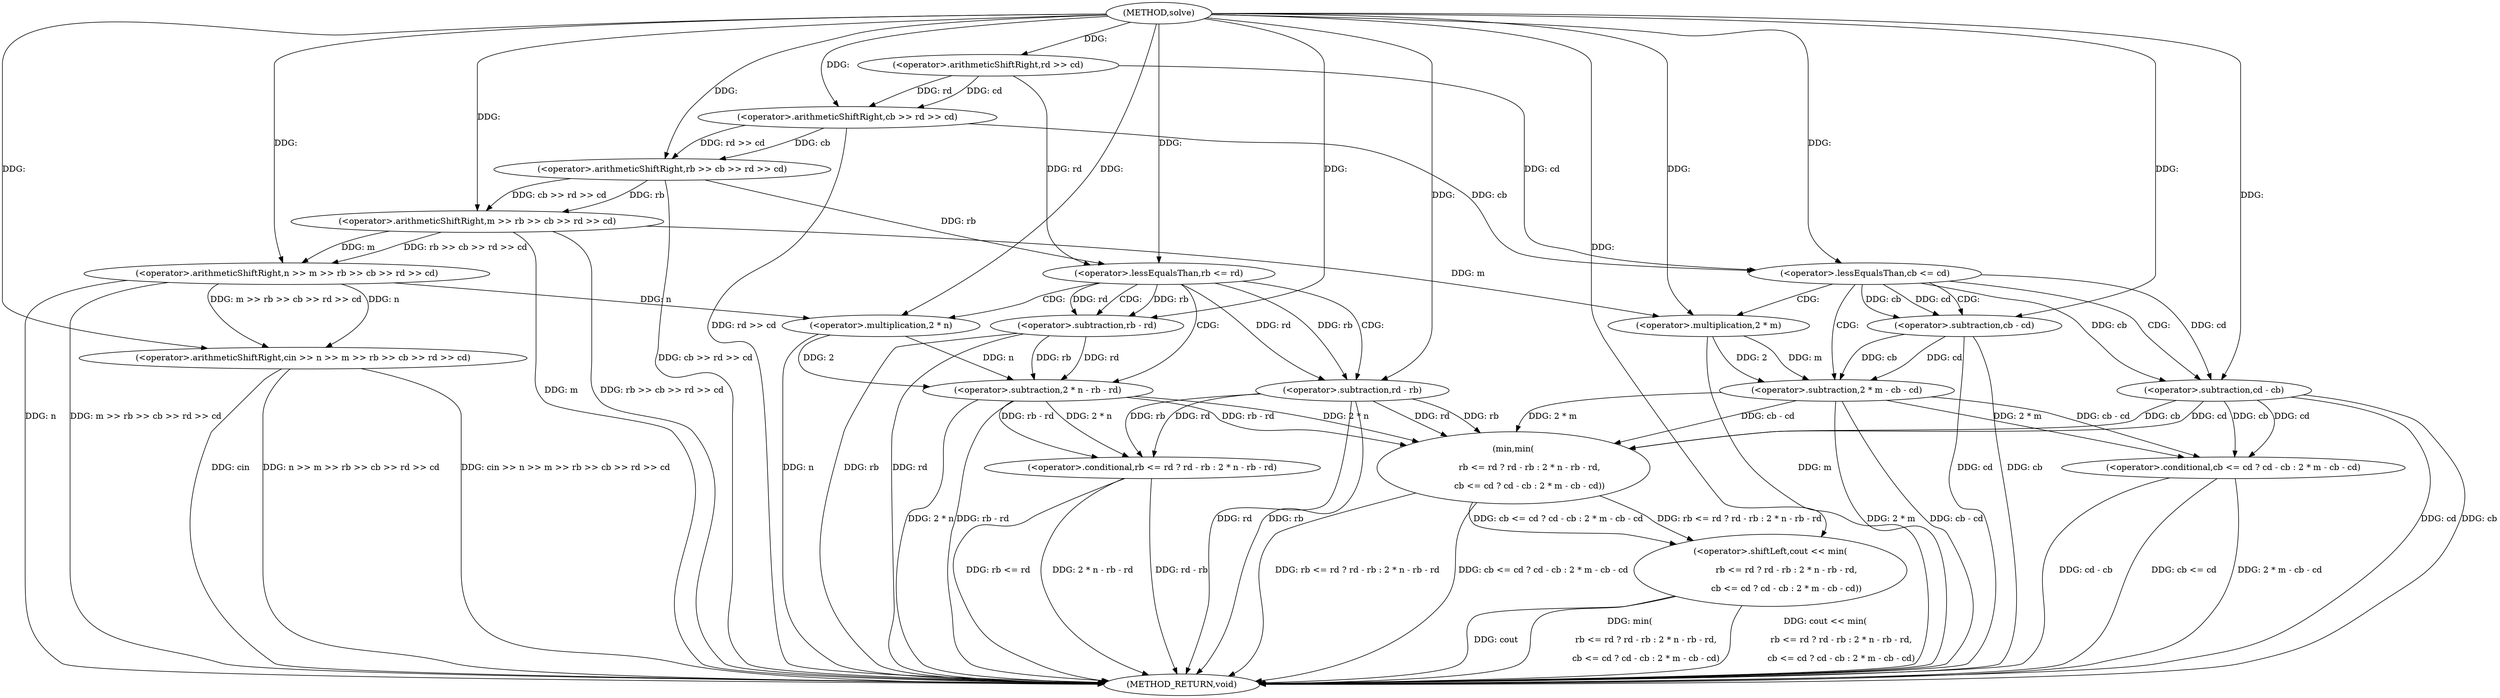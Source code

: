 digraph "solve" {  
"1000250" [label = "(METHOD,solve)" ]
"1000302" [label = "(METHOD_RETURN,void)" ]
"1000258" [label = "(<operator>.arithmeticShiftRight,cin >> n >> m >> rb >> cb >> rd >> cd)" ]
"1000271" [label = "(<operator>.shiftLeft,cout << min(\n            rb <= rd ? rd - rb : 2 * n - rb - rd,\n            cb <= cd ? cd - cb : 2 * m - cb - cd))" ]
"1000260" [label = "(<operator>.arithmeticShiftRight,n >> m >> rb >> cb >> rd >> cd)" ]
"1000273" [label = "(min,min(\n            rb <= rd ? rd - rb : 2 * n - rb - rd,\n            cb <= cd ? cd - cb : 2 * m - cb - cd))" ]
"1000262" [label = "(<operator>.arithmeticShiftRight,m >> rb >> cb >> rd >> cd)" ]
"1000274" [label = "(<operator>.conditional,rb <= rd ? rd - rb : 2 * n - rb - rd)" ]
"1000288" [label = "(<operator>.conditional,cb <= cd ? cd - cb : 2 * m - cb - cd)" ]
"1000264" [label = "(<operator>.arithmeticShiftRight,rb >> cb >> rd >> cd)" ]
"1000275" [label = "(<operator>.lessEqualsThan,rb <= rd)" ]
"1000278" [label = "(<operator>.subtraction,rd - rb)" ]
"1000281" [label = "(<operator>.subtraction,2 * n - rb - rd)" ]
"1000289" [label = "(<operator>.lessEqualsThan,cb <= cd)" ]
"1000292" [label = "(<operator>.subtraction,cd - cb)" ]
"1000295" [label = "(<operator>.subtraction,2 * m - cb - cd)" ]
"1000266" [label = "(<operator>.arithmeticShiftRight,cb >> rd >> cd)" ]
"1000282" [label = "(<operator>.multiplication,2 * n)" ]
"1000285" [label = "(<operator>.subtraction,rb - rd)" ]
"1000296" [label = "(<operator>.multiplication,2 * m)" ]
"1000299" [label = "(<operator>.subtraction,cb - cd)" ]
"1000268" [label = "(<operator>.arithmeticShiftRight,rd >> cd)" ]
  "1000260" -> "1000302"  [ label = "DDG: n"] 
  "1000262" -> "1000302"  [ label = "DDG: m"] 
  "1000266" -> "1000302"  [ label = "DDG: rd >> cd"] 
  "1000264" -> "1000302"  [ label = "DDG: cb >> rd >> cd"] 
  "1000262" -> "1000302"  [ label = "DDG: rb >> cb >> rd >> cd"] 
  "1000260" -> "1000302"  [ label = "DDG: m >> rb >> cb >> rd >> cd"] 
  "1000258" -> "1000302"  [ label = "DDG: n >> m >> rb >> cb >> rd >> cd"] 
  "1000258" -> "1000302"  [ label = "DDG: cin >> n >> m >> rb >> cb >> rd >> cd"] 
  "1000274" -> "1000302"  [ label = "DDG: rb <= rd"] 
  "1000282" -> "1000302"  [ label = "DDG: n"] 
  "1000281" -> "1000302"  [ label = "DDG: 2 * n"] 
  "1000285" -> "1000302"  [ label = "DDG: rb"] 
  "1000285" -> "1000302"  [ label = "DDG: rd"] 
  "1000281" -> "1000302"  [ label = "DDG: rb - rd"] 
  "1000274" -> "1000302"  [ label = "DDG: 2 * n - rb - rd"] 
  "1000278" -> "1000302"  [ label = "DDG: rd"] 
  "1000278" -> "1000302"  [ label = "DDG: rb"] 
  "1000274" -> "1000302"  [ label = "DDG: rd - rb"] 
  "1000273" -> "1000302"  [ label = "DDG: rb <= rd ? rd - rb : 2 * n - rb - rd"] 
  "1000288" -> "1000302"  [ label = "DDG: cb <= cd"] 
  "1000296" -> "1000302"  [ label = "DDG: m"] 
  "1000295" -> "1000302"  [ label = "DDG: 2 * m"] 
  "1000299" -> "1000302"  [ label = "DDG: cb"] 
  "1000299" -> "1000302"  [ label = "DDG: cd"] 
  "1000295" -> "1000302"  [ label = "DDG: cb - cd"] 
  "1000288" -> "1000302"  [ label = "DDG: 2 * m - cb - cd"] 
  "1000292" -> "1000302"  [ label = "DDG: cd"] 
  "1000292" -> "1000302"  [ label = "DDG: cb"] 
  "1000288" -> "1000302"  [ label = "DDG: cd - cb"] 
  "1000273" -> "1000302"  [ label = "DDG: cb <= cd ? cd - cb : 2 * m - cb - cd"] 
  "1000271" -> "1000302"  [ label = "DDG: min(\n            rb <= rd ? rd - rb : 2 * n - rb - rd,\n            cb <= cd ? cd - cb : 2 * m - cb - cd)"] 
  "1000271" -> "1000302"  [ label = "DDG: cout << min(\n            rb <= rd ? rd - rb : 2 * n - rb - rd,\n            cb <= cd ? cd - cb : 2 * m - cb - cd)"] 
  "1000271" -> "1000302"  [ label = "DDG: cout"] 
  "1000258" -> "1000302"  [ label = "DDG: cin"] 
  "1000250" -> "1000258"  [ label = "DDG: "] 
  "1000260" -> "1000258"  [ label = "DDG: n"] 
  "1000260" -> "1000258"  [ label = "DDG: m >> rb >> cb >> rd >> cd"] 
  "1000250" -> "1000271"  [ label = "DDG: "] 
  "1000273" -> "1000271"  [ label = "DDG: cb <= cd ? cd - cb : 2 * m - cb - cd"] 
  "1000273" -> "1000271"  [ label = "DDG: rb <= rd ? rd - rb : 2 * n - rb - rd"] 
  "1000250" -> "1000260"  [ label = "DDG: "] 
  "1000262" -> "1000260"  [ label = "DDG: m"] 
  "1000262" -> "1000260"  [ label = "DDG: rb >> cb >> rd >> cd"] 
  "1000278" -> "1000273"  [ label = "DDG: rd"] 
  "1000278" -> "1000273"  [ label = "DDG: rb"] 
  "1000281" -> "1000273"  [ label = "DDG: 2 * n"] 
  "1000281" -> "1000273"  [ label = "DDG: rb - rd"] 
  "1000295" -> "1000273"  [ label = "DDG: 2 * m"] 
  "1000295" -> "1000273"  [ label = "DDG: cb - cd"] 
  "1000292" -> "1000273"  [ label = "DDG: cb"] 
  "1000292" -> "1000273"  [ label = "DDG: cd"] 
  "1000250" -> "1000262"  [ label = "DDG: "] 
  "1000264" -> "1000262"  [ label = "DDG: rb"] 
  "1000264" -> "1000262"  [ label = "DDG: cb >> rd >> cd"] 
  "1000278" -> "1000274"  [ label = "DDG: rd"] 
  "1000278" -> "1000274"  [ label = "DDG: rb"] 
  "1000281" -> "1000274"  [ label = "DDG: 2 * n"] 
  "1000281" -> "1000274"  [ label = "DDG: rb - rd"] 
  "1000292" -> "1000288"  [ label = "DDG: cb"] 
  "1000292" -> "1000288"  [ label = "DDG: cd"] 
  "1000295" -> "1000288"  [ label = "DDG: 2 * m"] 
  "1000295" -> "1000288"  [ label = "DDG: cb - cd"] 
  "1000250" -> "1000264"  [ label = "DDG: "] 
  "1000266" -> "1000264"  [ label = "DDG: cb"] 
  "1000266" -> "1000264"  [ label = "DDG: rd >> cd"] 
  "1000264" -> "1000275"  [ label = "DDG: rb"] 
  "1000250" -> "1000275"  [ label = "DDG: "] 
  "1000268" -> "1000275"  [ label = "DDG: rd"] 
  "1000275" -> "1000278"  [ label = "DDG: rd"] 
  "1000250" -> "1000278"  [ label = "DDG: "] 
  "1000275" -> "1000278"  [ label = "DDG: rb"] 
  "1000282" -> "1000281"  [ label = "DDG: 2"] 
  "1000282" -> "1000281"  [ label = "DDG: n"] 
  "1000285" -> "1000281"  [ label = "DDG: rd"] 
  "1000285" -> "1000281"  [ label = "DDG: rb"] 
  "1000266" -> "1000289"  [ label = "DDG: cb"] 
  "1000250" -> "1000289"  [ label = "DDG: "] 
  "1000268" -> "1000289"  [ label = "DDG: cd"] 
  "1000289" -> "1000292"  [ label = "DDG: cd"] 
  "1000250" -> "1000292"  [ label = "DDG: "] 
  "1000289" -> "1000292"  [ label = "DDG: cb"] 
  "1000296" -> "1000295"  [ label = "DDG: 2"] 
  "1000296" -> "1000295"  [ label = "DDG: m"] 
  "1000299" -> "1000295"  [ label = "DDG: cb"] 
  "1000299" -> "1000295"  [ label = "DDG: cd"] 
  "1000250" -> "1000266"  [ label = "DDG: "] 
  "1000268" -> "1000266"  [ label = "DDG: rd"] 
  "1000268" -> "1000266"  [ label = "DDG: cd"] 
  "1000250" -> "1000282"  [ label = "DDG: "] 
  "1000260" -> "1000282"  [ label = "DDG: n"] 
  "1000275" -> "1000285"  [ label = "DDG: rb"] 
  "1000250" -> "1000285"  [ label = "DDG: "] 
  "1000275" -> "1000285"  [ label = "DDG: rd"] 
  "1000250" -> "1000296"  [ label = "DDG: "] 
  "1000262" -> "1000296"  [ label = "DDG: m"] 
  "1000289" -> "1000299"  [ label = "DDG: cb"] 
  "1000250" -> "1000299"  [ label = "DDG: "] 
  "1000289" -> "1000299"  [ label = "DDG: cd"] 
  "1000250" -> "1000268"  [ label = "DDG: "] 
  "1000275" -> "1000278"  [ label = "CDG: "] 
  "1000275" -> "1000281"  [ label = "CDG: "] 
  "1000275" -> "1000282"  [ label = "CDG: "] 
  "1000275" -> "1000285"  [ label = "CDG: "] 
  "1000289" -> "1000299"  [ label = "CDG: "] 
  "1000289" -> "1000295"  [ label = "CDG: "] 
  "1000289" -> "1000296"  [ label = "CDG: "] 
  "1000289" -> "1000292"  [ label = "CDG: "] 
}
